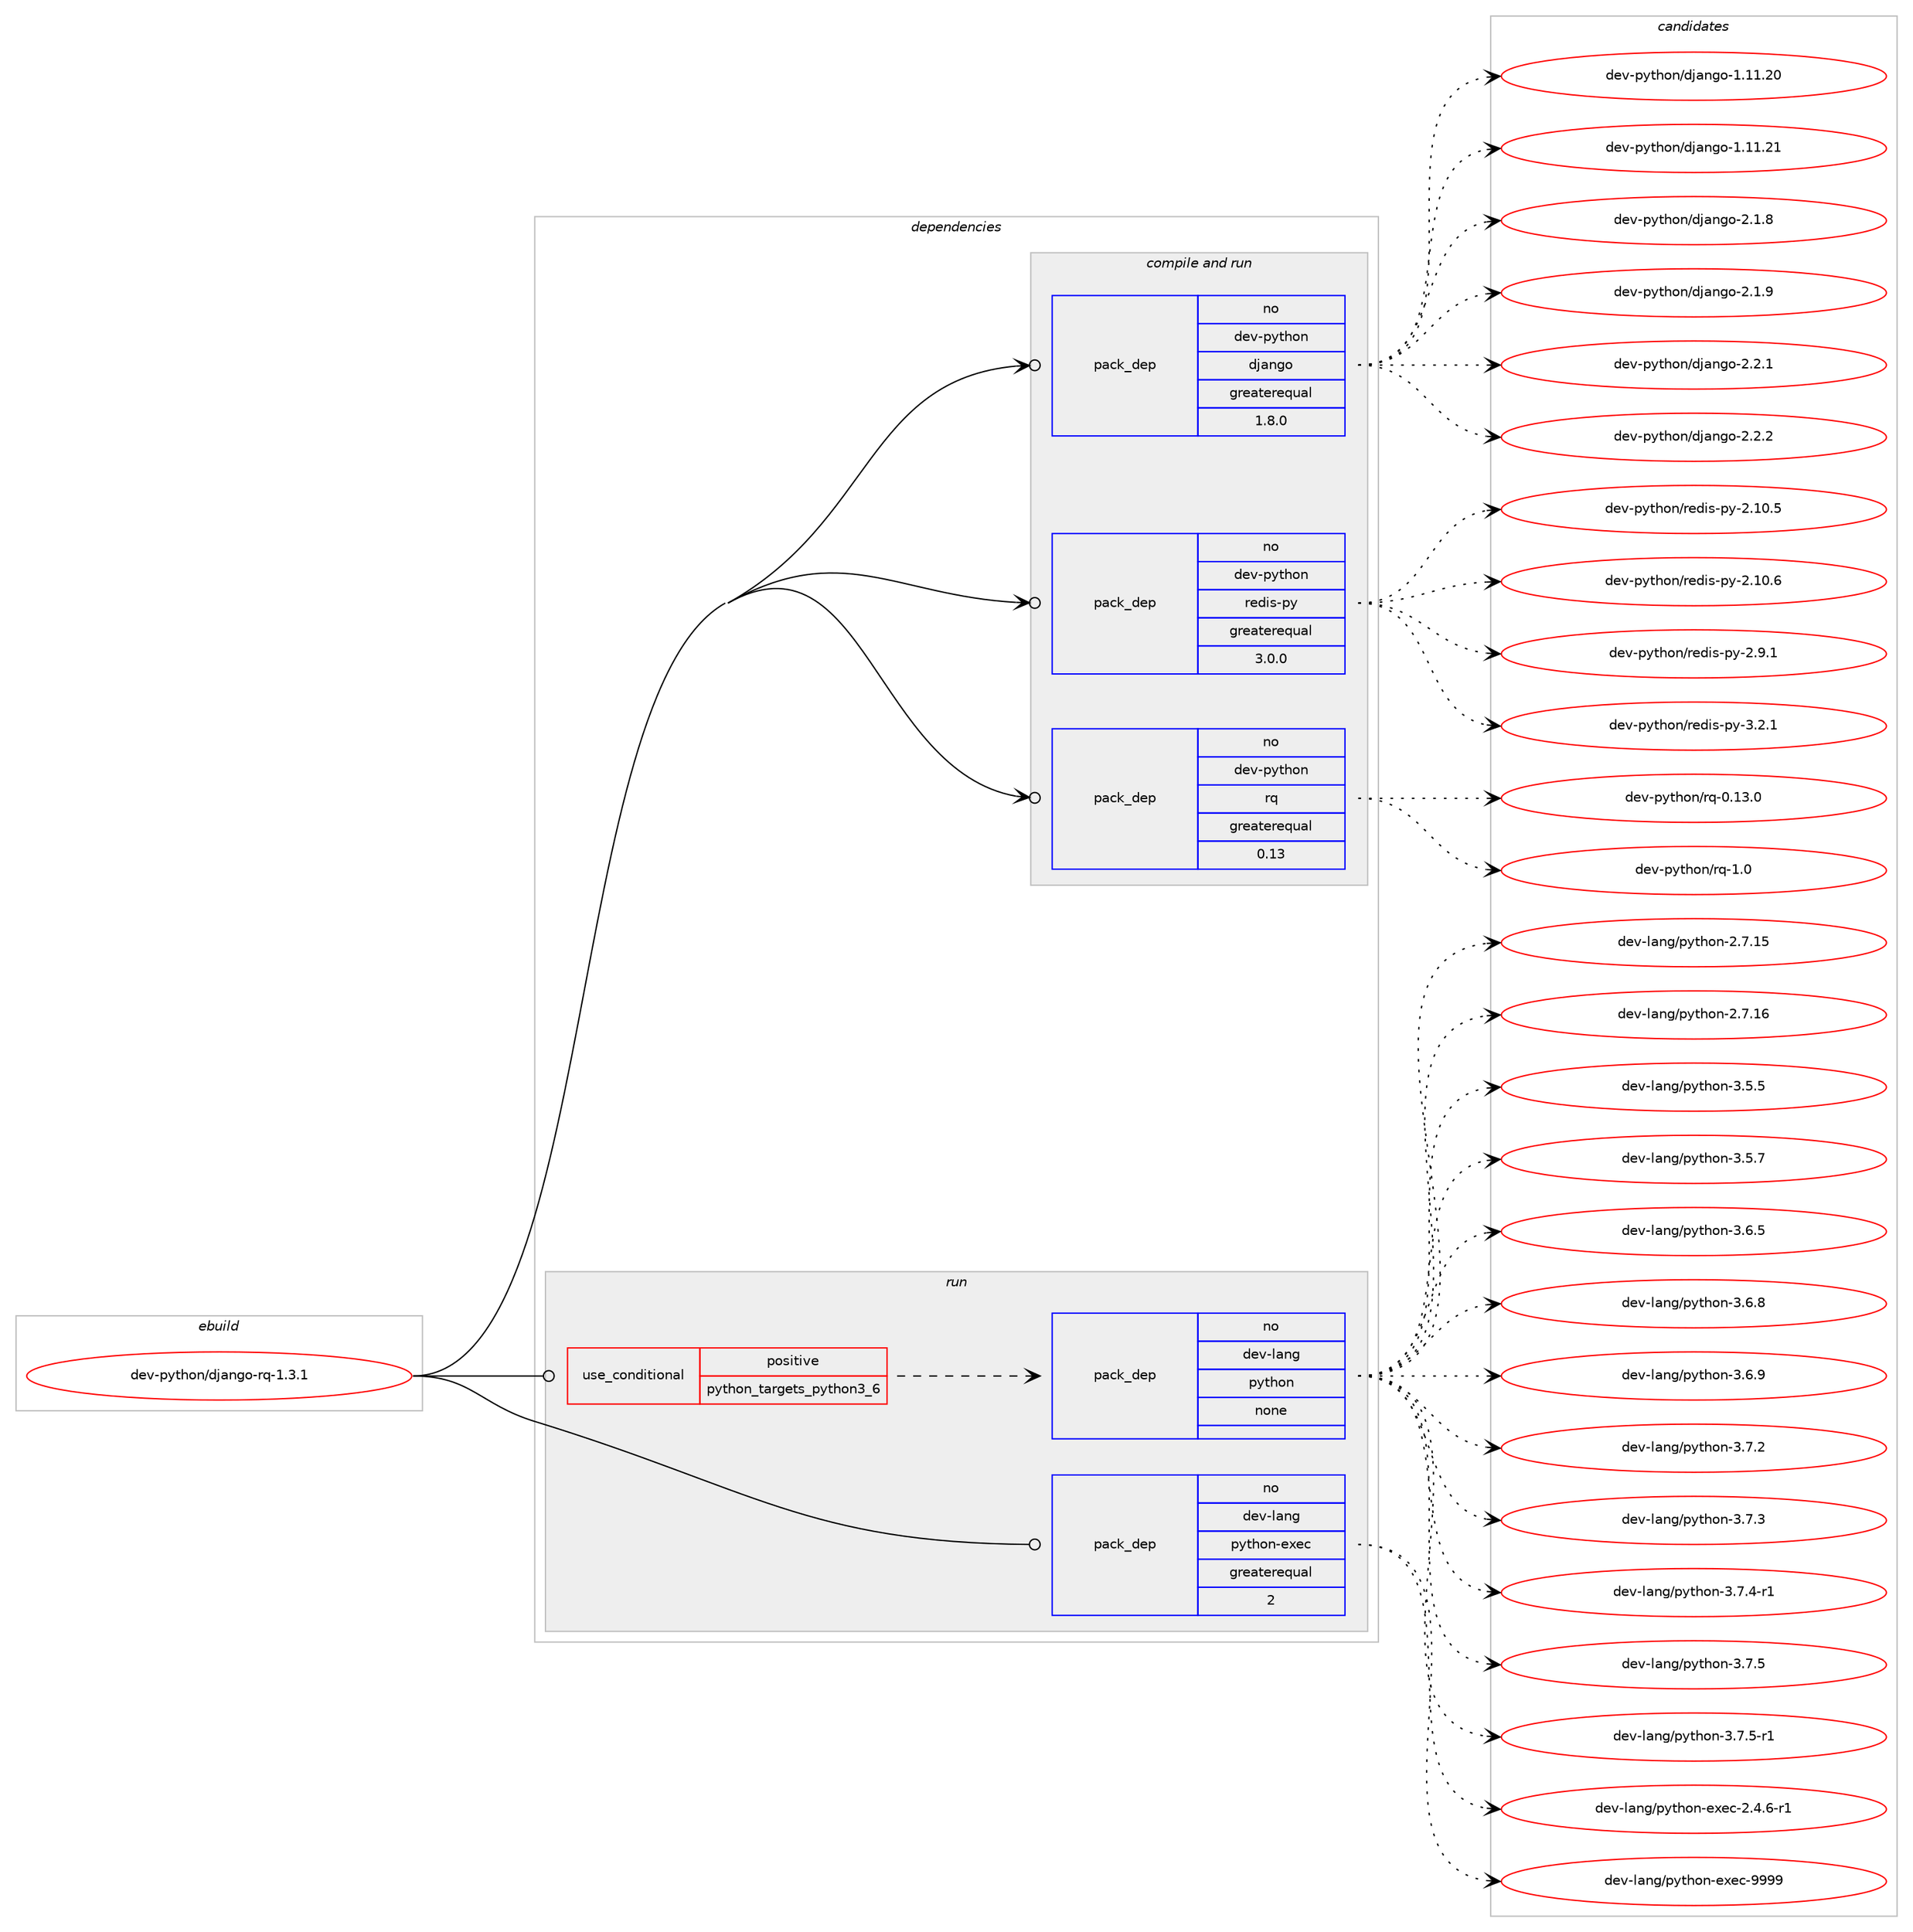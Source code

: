digraph prolog {

# *************
# Graph options
# *************

newrank=true;
concentrate=true;
compound=true;
graph [rankdir=LR,fontname=Helvetica,fontsize=10,ranksep=1.5];#, ranksep=2.5, nodesep=0.2];
edge  [arrowhead=vee];
node  [fontname=Helvetica,fontsize=10];

# **********
# The ebuild
# **********

subgraph cluster_leftcol {
color=gray;
rank=same;
label=<<i>ebuild</i>>;
id [label="dev-python/django-rq-1.3.1", color=red, width=4, href="../dev-python/django-rq-1.3.1.svg"];
}

# ****************
# The dependencies
# ****************

subgraph cluster_midcol {
color=gray;
label=<<i>dependencies</i>>;
subgraph cluster_compile {
fillcolor="#eeeeee";
style=filled;
label=<<i>compile</i>>;
}
subgraph cluster_compileandrun {
fillcolor="#eeeeee";
style=filled;
label=<<i>compile and run</i>>;
subgraph pack451700 {
dependency602080 [label=<<TABLE BORDER="0" CELLBORDER="1" CELLSPACING="0" CELLPADDING="4" WIDTH="220"><TR><TD ROWSPAN="6" CELLPADDING="30">pack_dep</TD></TR><TR><TD WIDTH="110">no</TD></TR><TR><TD>dev-python</TD></TR><TR><TD>django</TD></TR><TR><TD>greaterequal</TD></TR><TR><TD>1.8.0</TD></TR></TABLE>>, shape=none, color=blue];
}
id:e -> dependency602080:w [weight=20,style="solid",arrowhead="odotvee"];
subgraph pack451701 {
dependency602081 [label=<<TABLE BORDER="0" CELLBORDER="1" CELLSPACING="0" CELLPADDING="4" WIDTH="220"><TR><TD ROWSPAN="6" CELLPADDING="30">pack_dep</TD></TR><TR><TD WIDTH="110">no</TD></TR><TR><TD>dev-python</TD></TR><TR><TD>redis-py</TD></TR><TR><TD>greaterequal</TD></TR><TR><TD>3.0.0</TD></TR></TABLE>>, shape=none, color=blue];
}
id:e -> dependency602081:w [weight=20,style="solid",arrowhead="odotvee"];
subgraph pack451702 {
dependency602082 [label=<<TABLE BORDER="0" CELLBORDER="1" CELLSPACING="0" CELLPADDING="4" WIDTH="220"><TR><TD ROWSPAN="6" CELLPADDING="30">pack_dep</TD></TR><TR><TD WIDTH="110">no</TD></TR><TR><TD>dev-python</TD></TR><TR><TD>rq</TD></TR><TR><TD>greaterequal</TD></TR><TR><TD>0.13</TD></TR></TABLE>>, shape=none, color=blue];
}
id:e -> dependency602082:w [weight=20,style="solid",arrowhead="odotvee"];
}
subgraph cluster_run {
fillcolor="#eeeeee";
style=filled;
label=<<i>run</i>>;
subgraph cond138586 {
dependency602083 [label=<<TABLE BORDER="0" CELLBORDER="1" CELLSPACING="0" CELLPADDING="4"><TR><TD ROWSPAN="3" CELLPADDING="10">use_conditional</TD></TR><TR><TD>positive</TD></TR><TR><TD>python_targets_python3_6</TD></TR></TABLE>>, shape=none, color=red];
subgraph pack451703 {
dependency602084 [label=<<TABLE BORDER="0" CELLBORDER="1" CELLSPACING="0" CELLPADDING="4" WIDTH="220"><TR><TD ROWSPAN="6" CELLPADDING="30">pack_dep</TD></TR><TR><TD WIDTH="110">no</TD></TR><TR><TD>dev-lang</TD></TR><TR><TD>python</TD></TR><TR><TD>none</TD></TR><TR><TD></TD></TR></TABLE>>, shape=none, color=blue];
}
dependency602083:e -> dependency602084:w [weight=20,style="dashed",arrowhead="vee"];
}
id:e -> dependency602083:w [weight=20,style="solid",arrowhead="odot"];
subgraph pack451704 {
dependency602085 [label=<<TABLE BORDER="0" CELLBORDER="1" CELLSPACING="0" CELLPADDING="4" WIDTH="220"><TR><TD ROWSPAN="6" CELLPADDING="30">pack_dep</TD></TR><TR><TD WIDTH="110">no</TD></TR><TR><TD>dev-lang</TD></TR><TR><TD>python-exec</TD></TR><TR><TD>greaterequal</TD></TR><TR><TD>2</TD></TR></TABLE>>, shape=none, color=blue];
}
id:e -> dependency602085:w [weight=20,style="solid",arrowhead="odot"];
}
}

# **************
# The candidates
# **************

subgraph cluster_choices {
rank=same;
color=gray;
label=<<i>candidates</i>>;

subgraph choice451700 {
color=black;
nodesep=1;
choice1001011184511212111610411111047100106971101031114549464949465048 [label="dev-python/django-1.11.20", color=red, width=4,href="../dev-python/django-1.11.20.svg"];
choice1001011184511212111610411111047100106971101031114549464949465049 [label="dev-python/django-1.11.21", color=red, width=4,href="../dev-python/django-1.11.21.svg"];
choice100101118451121211161041111104710010697110103111455046494656 [label="dev-python/django-2.1.8", color=red, width=4,href="../dev-python/django-2.1.8.svg"];
choice100101118451121211161041111104710010697110103111455046494657 [label="dev-python/django-2.1.9", color=red, width=4,href="../dev-python/django-2.1.9.svg"];
choice100101118451121211161041111104710010697110103111455046504649 [label="dev-python/django-2.2.1", color=red, width=4,href="../dev-python/django-2.2.1.svg"];
choice100101118451121211161041111104710010697110103111455046504650 [label="dev-python/django-2.2.2", color=red, width=4,href="../dev-python/django-2.2.2.svg"];
dependency602080:e -> choice1001011184511212111610411111047100106971101031114549464949465048:w [style=dotted,weight="100"];
dependency602080:e -> choice1001011184511212111610411111047100106971101031114549464949465049:w [style=dotted,weight="100"];
dependency602080:e -> choice100101118451121211161041111104710010697110103111455046494656:w [style=dotted,weight="100"];
dependency602080:e -> choice100101118451121211161041111104710010697110103111455046494657:w [style=dotted,weight="100"];
dependency602080:e -> choice100101118451121211161041111104710010697110103111455046504649:w [style=dotted,weight="100"];
dependency602080:e -> choice100101118451121211161041111104710010697110103111455046504650:w [style=dotted,weight="100"];
}
subgraph choice451701 {
color=black;
nodesep=1;
choice10010111845112121116104111110471141011001051154511212145504649484653 [label="dev-python/redis-py-2.10.5", color=red, width=4,href="../dev-python/redis-py-2.10.5.svg"];
choice10010111845112121116104111110471141011001051154511212145504649484654 [label="dev-python/redis-py-2.10.6", color=red, width=4,href="../dev-python/redis-py-2.10.6.svg"];
choice100101118451121211161041111104711410110010511545112121455046574649 [label="dev-python/redis-py-2.9.1", color=red, width=4,href="../dev-python/redis-py-2.9.1.svg"];
choice100101118451121211161041111104711410110010511545112121455146504649 [label="dev-python/redis-py-3.2.1", color=red, width=4,href="../dev-python/redis-py-3.2.1.svg"];
dependency602081:e -> choice10010111845112121116104111110471141011001051154511212145504649484653:w [style=dotted,weight="100"];
dependency602081:e -> choice10010111845112121116104111110471141011001051154511212145504649484654:w [style=dotted,weight="100"];
dependency602081:e -> choice100101118451121211161041111104711410110010511545112121455046574649:w [style=dotted,weight="100"];
dependency602081:e -> choice100101118451121211161041111104711410110010511545112121455146504649:w [style=dotted,weight="100"];
}
subgraph choice451702 {
color=black;
nodesep=1;
choice100101118451121211161041111104711411345484649514648 [label="dev-python/rq-0.13.0", color=red, width=4,href="../dev-python/rq-0.13.0.svg"];
choice100101118451121211161041111104711411345494648 [label="dev-python/rq-1.0", color=red, width=4,href="../dev-python/rq-1.0.svg"];
dependency602082:e -> choice100101118451121211161041111104711411345484649514648:w [style=dotted,weight="100"];
dependency602082:e -> choice100101118451121211161041111104711411345494648:w [style=dotted,weight="100"];
}
subgraph choice451703 {
color=black;
nodesep=1;
choice10010111845108971101034711212111610411111045504655464953 [label="dev-lang/python-2.7.15", color=red, width=4,href="../dev-lang/python-2.7.15.svg"];
choice10010111845108971101034711212111610411111045504655464954 [label="dev-lang/python-2.7.16", color=red, width=4,href="../dev-lang/python-2.7.16.svg"];
choice100101118451089711010347112121116104111110455146534653 [label="dev-lang/python-3.5.5", color=red, width=4,href="../dev-lang/python-3.5.5.svg"];
choice100101118451089711010347112121116104111110455146534655 [label="dev-lang/python-3.5.7", color=red, width=4,href="../dev-lang/python-3.5.7.svg"];
choice100101118451089711010347112121116104111110455146544653 [label="dev-lang/python-3.6.5", color=red, width=4,href="../dev-lang/python-3.6.5.svg"];
choice100101118451089711010347112121116104111110455146544656 [label="dev-lang/python-3.6.8", color=red, width=4,href="../dev-lang/python-3.6.8.svg"];
choice100101118451089711010347112121116104111110455146544657 [label="dev-lang/python-3.6.9", color=red, width=4,href="../dev-lang/python-3.6.9.svg"];
choice100101118451089711010347112121116104111110455146554650 [label="dev-lang/python-3.7.2", color=red, width=4,href="../dev-lang/python-3.7.2.svg"];
choice100101118451089711010347112121116104111110455146554651 [label="dev-lang/python-3.7.3", color=red, width=4,href="../dev-lang/python-3.7.3.svg"];
choice1001011184510897110103471121211161041111104551465546524511449 [label="dev-lang/python-3.7.4-r1", color=red, width=4,href="../dev-lang/python-3.7.4-r1.svg"];
choice100101118451089711010347112121116104111110455146554653 [label="dev-lang/python-3.7.5", color=red, width=4,href="../dev-lang/python-3.7.5.svg"];
choice1001011184510897110103471121211161041111104551465546534511449 [label="dev-lang/python-3.7.5-r1", color=red, width=4,href="../dev-lang/python-3.7.5-r1.svg"];
dependency602084:e -> choice10010111845108971101034711212111610411111045504655464953:w [style=dotted,weight="100"];
dependency602084:e -> choice10010111845108971101034711212111610411111045504655464954:w [style=dotted,weight="100"];
dependency602084:e -> choice100101118451089711010347112121116104111110455146534653:w [style=dotted,weight="100"];
dependency602084:e -> choice100101118451089711010347112121116104111110455146534655:w [style=dotted,weight="100"];
dependency602084:e -> choice100101118451089711010347112121116104111110455146544653:w [style=dotted,weight="100"];
dependency602084:e -> choice100101118451089711010347112121116104111110455146544656:w [style=dotted,weight="100"];
dependency602084:e -> choice100101118451089711010347112121116104111110455146544657:w [style=dotted,weight="100"];
dependency602084:e -> choice100101118451089711010347112121116104111110455146554650:w [style=dotted,weight="100"];
dependency602084:e -> choice100101118451089711010347112121116104111110455146554651:w [style=dotted,weight="100"];
dependency602084:e -> choice1001011184510897110103471121211161041111104551465546524511449:w [style=dotted,weight="100"];
dependency602084:e -> choice100101118451089711010347112121116104111110455146554653:w [style=dotted,weight="100"];
dependency602084:e -> choice1001011184510897110103471121211161041111104551465546534511449:w [style=dotted,weight="100"];
}
subgraph choice451704 {
color=black;
nodesep=1;
choice10010111845108971101034711212111610411111045101120101994550465246544511449 [label="dev-lang/python-exec-2.4.6-r1", color=red, width=4,href="../dev-lang/python-exec-2.4.6-r1.svg"];
choice10010111845108971101034711212111610411111045101120101994557575757 [label="dev-lang/python-exec-9999", color=red, width=4,href="../dev-lang/python-exec-9999.svg"];
dependency602085:e -> choice10010111845108971101034711212111610411111045101120101994550465246544511449:w [style=dotted,weight="100"];
dependency602085:e -> choice10010111845108971101034711212111610411111045101120101994557575757:w [style=dotted,weight="100"];
}
}

}
